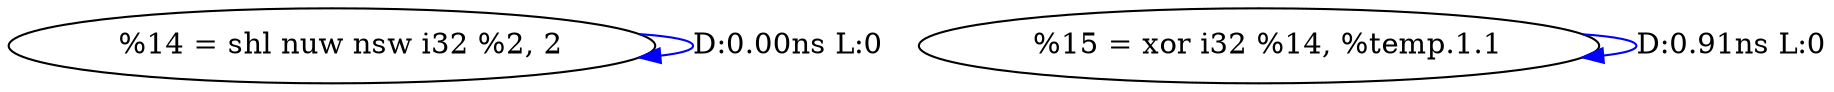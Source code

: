 digraph {
Node0x3385210[label="  %14 = shl nuw nsw i32 %2, 2"];
Node0x3385210 -> Node0x3385210[label="D:0.00ns L:0",color=blue];
Node0x33852f0[label="  %15 = xor i32 %14, %temp.1.1"];
Node0x33852f0 -> Node0x33852f0[label="D:0.91ns L:0",color=blue];
}
